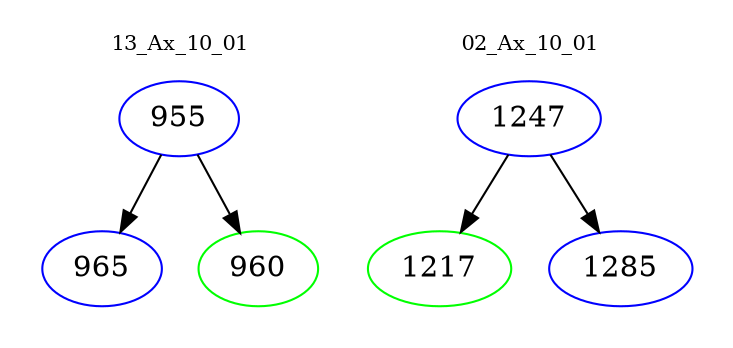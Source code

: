 digraph{
subgraph cluster_0 {
color = white
label = "13_Ax_10_01";
fontsize=10;
T0_955 [label="955", color="blue"]
T0_955 -> T0_965 [color="black"]
T0_965 [label="965", color="blue"]
T0_955 -> T0_960 [color="black"]
T0_960 [label="960", color="green"]
}
subgraph cluster_1 {
color = white
label = "02_Ax_10_01";
fontsize=10;
T1_1247 [label="1247", color="blue"]
T1_1247 -> T1_1217 [color="black"]
T1_1217 [label="1217", color="green"]
T1_1247 -> T1_1285 [color="black"]
T1_1285 [label="1285", color="blue"]
}
}

